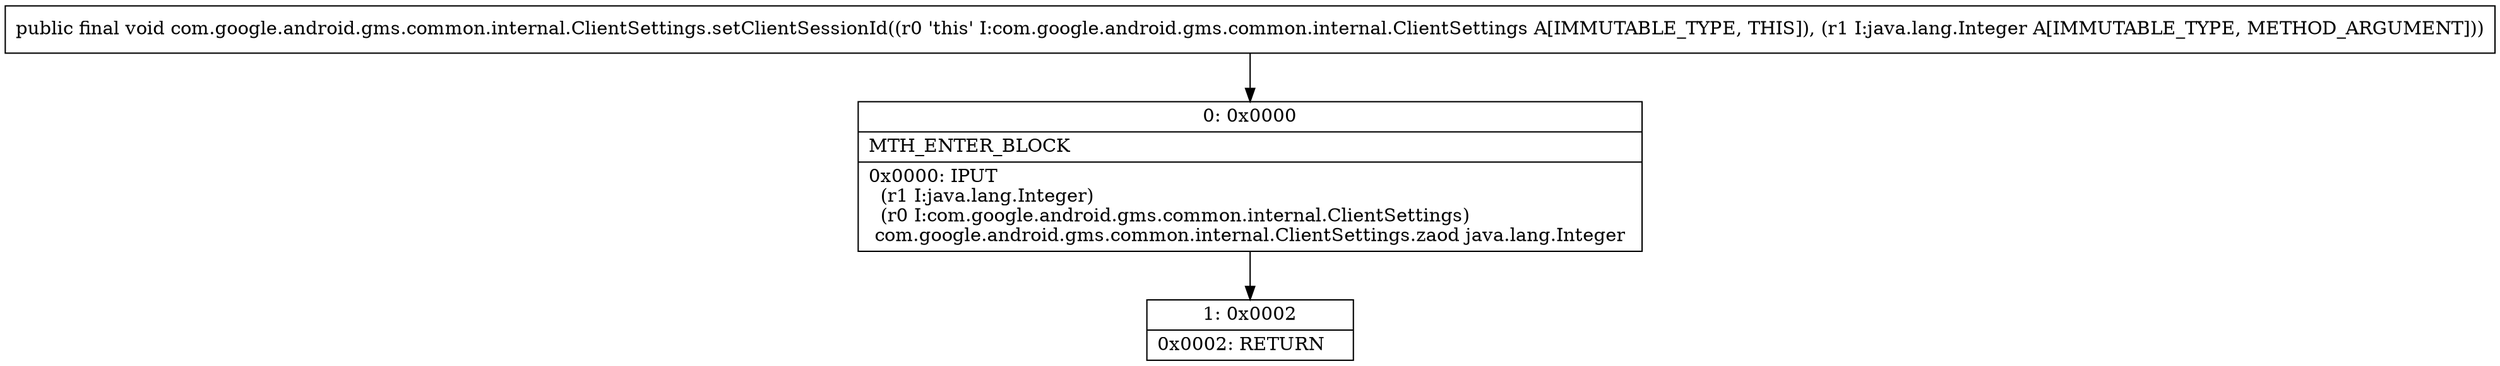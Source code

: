 digraph "CFG forcom.google.android.gms.common.internal.ClientSettings.setClientSessionId(Ljava\/lang\/Integer;)V" {
Node_0 [shape=record,label="{0\:\ 0x0000|MTH_ENTER_BLOCK\l|0x0000: IPUT  \l  (r1 I:java.lang.Integer)\l  (r0 I:com.google.android.gms.common.internal.ClientSettings)\l com.google.android.gms.common.internal.ClientSettings.zaod java.lang.Integer \l}"];
Node_1 [shape=record,label="{1\:\ 0x0002|0x0002: RETURN   \l}"];
MethodNode[shape=record,label="{public final void com.google.android.gms.common.internal.ClientSettings.setClientSessionId((r0 'this' I:com.google.android.gms.common.internal.ClientSettings A[IMMUTABLE_TYPE, THIS]), (r1 I:java.lang.Integer A[IMMUTABLE_TYPE, METHOD_ARGUMENT])) }"];
MethodNode -> Node_0;
Node_0 -> Node_1;
}

